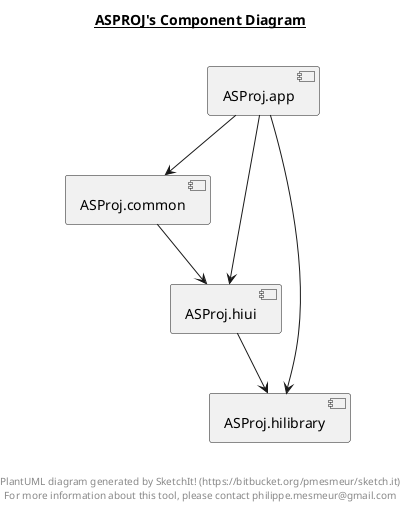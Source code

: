 @startuml

title __ASPROJ's Component Diagram__\n

  [ASProj.app] --> [ASProj.common]
  [ASProj.app] --> [ASProj.hilibrary]
  [ASProj.app] --> [ASProj.hiui]
  [ASProj.common] --> [ASProj.hiui]
  [ASProj.hiui] --> [ASProj.hilibrary]


right footer


PlantUML diagram generated by SketchIt! (https://bitbucket.org/pmesmeur/sketch.it)
For more information about this tool, please contact philippe.mesmeur@gmail.com
endfooter

@enduml
